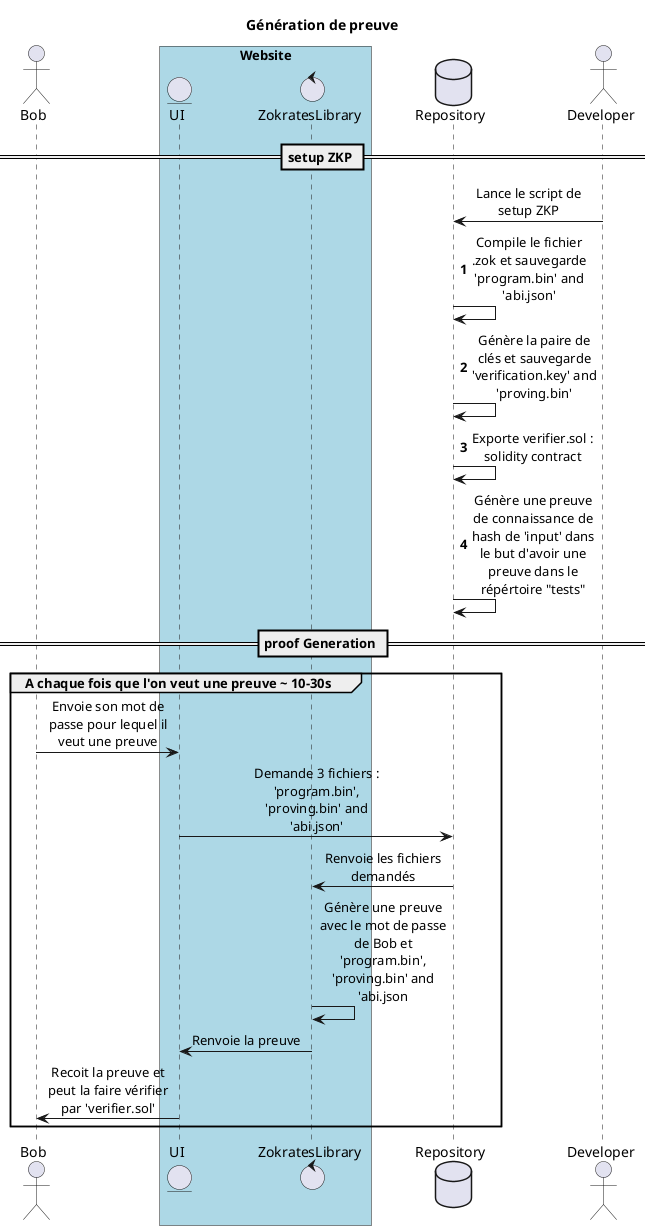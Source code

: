 @startuml proofGeneration
title **Génération de preuve**
skinparam sequenceMessageAlign center
skinparam maxMessageSize 130
actor Bob
box "Website" #LightBlue
entity UI
control ZokratesLibrary
end box
database Repository
actor Developer

== setup ZKP ==
Developer -> Repository: Lance le script de setup ZKP
autonumber
Repository-> Repository : Compile le fichier .zok et sauvegarde 'program.bin' and 'abi.json'
Repository -> Repository: Génère la paire de clés et sauvegarde 'verification.key' and 'proving.bin'
Repository -> Repository: Exporte verifier.sol : solidity contract
Repository-> Repository: Génère une preuve de connaissance de hash de 'input' dans le but d'avoir une preuve dans le répértoire "tests"
autonumber stop
== proof Generation ==
group A chaque fois que l'on veut une preuve ~ 10-30s
Bob -> UI: Envoie son mot de passe pour lequel il veut une preuve
UI-> Repository: Demande 3 fichiers : 'program.bin', 'proving.bin' and 'abi.json'
Repository-> ZokratesLibrary: Renvoie les fichiers demandés
ZokratesLibrary -> ZokratesLibrary: Génère une preuve avec le mot de passe de Bob et 'program.bin', 'proving.bin' and 'abi.json
ZokratesLibrary -> UI : Renvoie la preuve
UI -> Bob: Recoit la preuve et peut la faire vérifier par 'verifier.sol'
end

@enduml